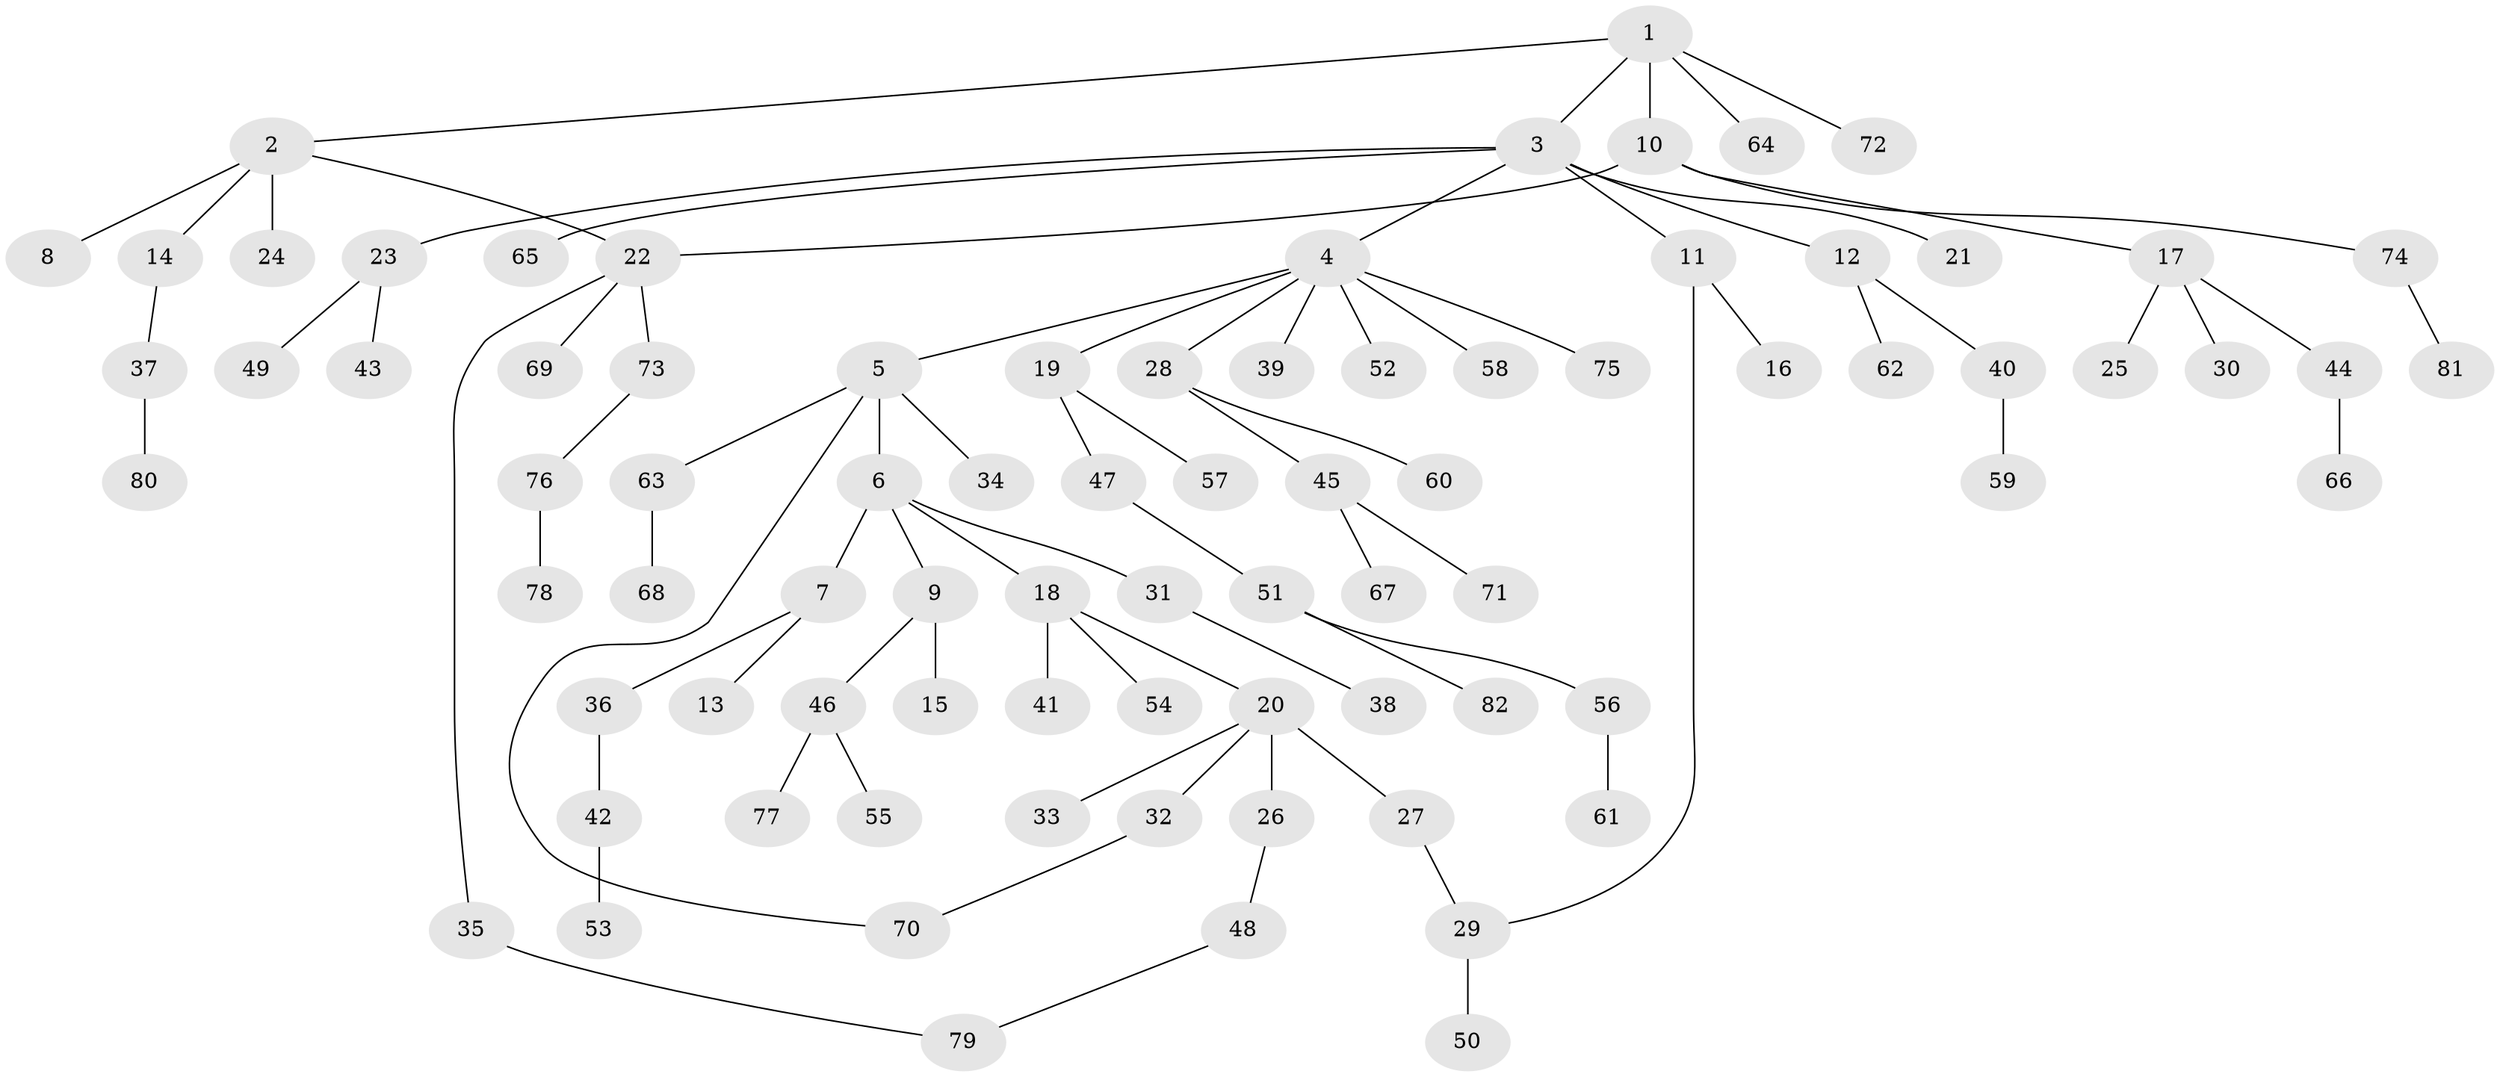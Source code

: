 // Generated by graph-tools (version 1.1) at 2025/01/03/09/25 03:01:11]
// undirected, 82 vertices, 85 edges
graph export_dot {
graph [start="1"]
  node [color=gray90,style=filled];
  1;
  2;
  3;
  4;
  5;
  6;
  7;
  8;
  9;
  10;
  11;
  12;
  13;
  14;
  15;
  16;
  17;
  18;
  19;
  20;
  21;
  22;
  23;
  24;
  25;
  26;
  27;
  28;
  29;
  30;
  31;
  32;
  33;
  34;
  35;
  36;
  37;
  38;
  39;
  40;
  41;
  42;
  43;
  44;
  45;
  46;
  47;
  48;
  49;
  50;
  51;
  52;
  53;
  54;
  55;
  56;
  57;
  58;
  59;
  60;
  61;
  62;
  63;
  64;
  65;
  66;
  67;
  68;
  69;
  70;
  71;
  72;
  73;
  74;
  75;
  76;
  77;
  78;
  79;
  80;
  81;
  82;
  1 -- 2;
  1 -- 3;
  1 -- 10;
  1 -- 64;
  1 -- 72;
  2 -- 8;
  2 -- 14;
  2 -- 24;
  2 -- 22;
  3 -- 4;
  3 -- 11;
  3 -- 12;
  3 -- 21;
  3 -- 23;
  3 -- 65;
  4 -- 5;
  4 -- 19;
  4 -- 28;
  4 -- 39;
  4 -- 52;
  4 -- 58;
  4 -- 75;
  5 -- 6;
  5 -- 34;
  5 -- 63;
  5 -- 70;
  6 -- 7;
  6 -- 9;
  6 -- 18;
  6 -- 31;
  7 -- 13;
  7 -- 36;
  9 -- 15;
  9 -- 46;
  10 -- 17;
  10 -- 22;
  10 -- 74;
  11 -- 16;
  11 -- 29;
  12 -- 40;
  12 -- 62;
  14 -- 37;
  17 -- 25;
  17 -- 30;
  17 -- 44;
  18 -- 20;
  18 -- 41;
  18 -- 54;
  19 -- 47;
  19 -- 57;
  20 -- 26;
  20 -- 27;
  20 -- 32;
  20 -- 33;
  22 -- 35;
  22 -- 69;
  22 -- 73;
  23 -- 43;
  23 -- 49;
  26 -- 48;
  27 -- 29;
  28 -- 45;
  28 -- 60;
  29 -- 50;
  31 -- 38;
  32 -- 70;
  35 -- 79;
  36 -- 42;
  37 -- 80;
  40 -- 59;
  42 -- 53;
  44 -- 66;
  45 -- 67;
  45 -- 71;
  46 -- 55;
  46 -- 77;
  47 -- 51;
  48 -- 79;
  51 -- 56;
  51 -- 82;
  56 -- 61;
  63 -- 68;
  73 -- 76;
  74 -- 81;
  76 -- 78;
}
